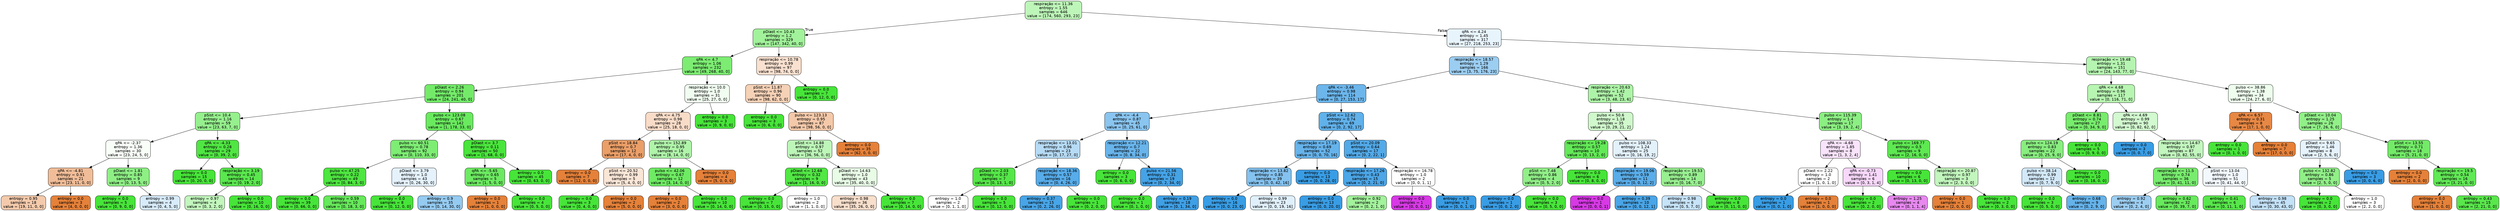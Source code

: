digraph Tree {
node [shape=box, style="filled, rounded", color="black", fontname="helvetica"] ;
edge [fontname="helvetica"] ;
0 [label="respiração <= 11.36\nentropy = 1.55\nsamples = 646\nvalue = [174, 560, 293, 23]", fillcolor="#bef6b9"] ;
1 [label="pDiast <= 10.43\nentropy = 1.2\nsamples = 329\nvalue = [147, 342, 40, 0]", fillcolor="#a1f29a"] ;
0 -> 1 [labeldistance=2.5, labelangle=45, headlabel="True"] ;
2 [label="qPA <= 4.7\nentropy = 1.06\nsamples = 232\nvalue = [49, 268, 40, 0]", fillcolor="#7ced72"] ;
1 -> 2 ;
3 [label="pDiast <= 2.26\nentropy = 0.94\nsamples = 201\nvalue = [24, 241, 40, 0]", fillcolor="#73eb69"] ;
2 -> 3 ;
4 [label="pSist <= 10.4\nentropy = 1.16\nsamples = 59\nvalue = [23, 63, 7, 0]", fillcolor="#96f08e"] ;
3 -> 4 ;
5 [label="qPA <= -2.37\nentropy = 1.36\nsamples = 30\nvalue = [23, 24, 5, 0]", fillcolor="#f9fef8"] ;
4 -> 5 ;
6 [label="qPA <= -4.81\nentropy = 0.91\nsamples = 21\nvalue = [23, 11, 0, 0]", fillcolor="#f1bd98"] ;
5 -> 6 ;
7 [label="entropy = 0.95\nsamples = 18\nvalue = [19, 11, 0, 0]", fillcolor="#f4caac"] ;
6 -> 7 ;
8 [label="entropy = 0.0\nsamples = 3\nvalue = [4, 0, 0, 0]", fillcolor="#e58139"] ;
6 -> 8 ;
9 [label="pDiast <= 1.81\nentropy = 0.85\nsamples = 9\nvalue = [0, 13, 5, 0]", fillcolor="#8eef85"] ;
5 -> 9 ;
10 [label="entropy = 0.0\nsamples = 5\nvalue = [0, 9, 0, 0]", fillcolor="#47e539"] ;
9 -> 10 ;
11 [label="entropy = 0.99\nsamples = 4\nvalue = [0, 4, 5, 0]", fillcolor="#d7ebfa"] ;
9 -> 11 ;
12 [label="qPA <= -4.33\nentropy = 0.28\nsamples = 29\nvalue = [0, 39, 2, 0]", fillcolor="#50e643"] ;
4 -> 12 ;
13 [label="entropy = 0.0\nsamples = 15\nvalue = [0, 20, 0, 0]", fillcolor="#47e539"] ;
12 -> 13 ;
14 [label="respiração <= 3.19\nentropy = 0.45\nsamples = 14\nvalue = [0, 19, 2, 0]", fillcolor="#5ae84e"] ;
12 -> 14 ;
15 [label="entropy = 0.97\nsamples = 4\nvalue = [0, 3, 2, 0]", fillcolor="#c2f6bd"] ;
14 -> 15 ;
16 [label="entropy = 0.0\nsamples = 10\nvalue = [0, 16, 0, 0]", fillcolor="#47e539"] ;
14 -> 16 ;
17 [label="pulso <= 123.08\nentropy = 0.67\nsamples = 142\nvalue = [1, 178, 33, 0]", fillcolor="#6aea5f"] ;
3 -> 17 ;
18 [label="pulso <= 60.51\nentropy = 0.78\nsamples = 92\nvalue = [0, 110, 33, 0]", fillcolor="#7eed74"] ;
17 -> 18 ;
19 [label="pulso <= 47.25\nentropy = 0.22\nsamples = 49\nvalue = [0, 84, 3, 0]", fillcolor="#4ee640"] ;
18 -> 19 ;
20 [label="entropy = 0.0\nsamples = 39\nvalue = [0, 66, 0, 0]", fillcolor="#47e539"] ;
19 -> 20 ;
21 [label="entropy = 0.59\nsamples = 10\nvalue = [0, 18, 3, 0]", fillcolor="#66e95a"] ;
19 -> 21 ;
22 [label="pDiast <= 3.79\nentropy = 1.0\nsamples = 43\nvalue = [0, 26, 30, 0]", fillcolor="#e5f2fc"] ;
18 -> 22 ;
23 [label="entropy = 0.0\nsamples = 8\nvalue = [0, 12, 0, 0]", fillcolor="#47e539"] ;
22 -> 23 ;
24 [label="entropy = 0.9\nsamples = 35\nvalue = [0, 14, 30, 0]", fillcolor="#95cbf1"] ;
22 -> 24 ;
25 [label="pDiast <= 3.7\nentropy = 0.11\nsamples = 50\nvalue = [1, 68, 0, 0]", fillcolor="#4ae53c"] ;
17 -> 25 ;
26 [label="qPA <= -5.65\nentropy = 0.65\nsamples = 5\nvalue = [1, 5, 0, 0]", fillcolor="#6cea61"] ;
25 -> 26 ;
27 [label="entropy = 0.0\nsamples = 1\nvalue = [1, 0, 0, 0]", fillcolor="#e58139"] ;
26 -> 27 ;
28 [label="entropy = 0.0\nsamples = 4\nvalue = [0, 5, 0, 0]", fillcolor="#47e539"] ;
26 -> 28 ;
29 [label="entropy = 0.0\nsamples = 45\nvalue = [0, 63, 0, 0]", fillcolor="#47e539"] ;
25 -> 29 ;
30 [label="respiração <= 10.0\nentropy = 1.0\nsamples = 31\nvalue = [25, 27, 0, 0]", fillcolor="#f1fdf0"] ;
2 -> 30 ;
31 [label="qPA <= 4.75\nentropy = 0.98\nsamples = 28\nvalue = [25, 18, 0, 0]", fillcolor="#f8dcc8"] ;
30 -> 31 ;
32 [label="pSist <= 18.84\nentropy = 0.7\nsamples = 12\nvalue = [17, 4, 0, 0]", fillcolor="#eb9f68"] ;
31 -> 32 ;
33 [label="entropy = 0.0\nsamples = 7\nvalue = [12, 0, 0, 0]", fillcolor="#e58139"] ;
32 -> 33 ;
34 [label="pSist <= 20.52\nentropy = 0.99\nsamples = 5\nvalue = [5, 4, 0, 0]", fillcolor="#fae6d7"] ;
32 -> 34 ;
35 [label="entropy = 0.0\nsamples = 3\nvalue = [0, 4, 0, 0]", fillcolor="#47e539"] ;
34 -> 35 ;
36 [label="entropy = 0.0\nsamples = 2\nvalue = [5, 0, 0, 0]", fillcolor="#e58139"] ;
34 -> 36 ;
37 [label="pulso <= 152.89\nentropy = 0.95\nsamples = 16\nvalue = [8, 14, 0, 0]", fillcolor="#b0f4aa"] ;
31 -> 37 ;
38 [label="pulso <= 42.06\nentropy = 0.67\nsamples = 12\nvalue = [3, 14, 0, 0]", fillcolor="#6eeb63"] ;
37 -> 38 ;
39 [label="entropy = 0.0\nsamples = 2\nvalue = [3, 0, 0, 0]", fillcolor="#e58139"] ;
38 -> 39 ;
40 [label="entropy = 0.0\nsamples = 10\nvalue = [0, 14, 0, 0]", fillcolor="#47e539"] ;
38 -> 40 ;
41 [label="entropy = 0.0\nsamples = 4\nvalue = [5, 0, 0, 0]", fillcolor="#e58139"] ;
37 -> 41 ;
42 [label="entropy = 0.0\nsamples = 3\nvalue = [0, 9, 0, 0]", fillcolor="#47e539"] ;
30 -> 42 ;
43 [label="respiração <= 10.78\nentropy = 0.99\nsamples = 97\nvalue = [98, 74, 0, 0]", fillcolor="#f9e0cf"] ;
1 -> 43 ;
44 [label="pSist <= 11.87\nentropy = 0.96\nsamples = 90\nvalue = [98, 62, 0, 0]", fillcolor="#f5d1b6"] ;
43 -> 44 ;
45 [label="entropy = 0.0\nsamples = 3\nvalue = [0, 6, 0, 0]", fillcolor="#47e539"] ;
44 -> 45 ;
46 [label="pulso <= 123.13\nentropy = 0.95\nsamples = 87\nvalue = [98, 56, 0, 0]", fillcolor="#f4c9aa"] ;
44 -> 46 ;
47 [label="pSist <= 14.88\nentropy = 0.97\nsamples = 52\nvalue = [36, 56, 0, 0]", fillcolor="#bdf6b8"] ;
46 -> 47 ;
48 [label="pDiast <= 12.68\nentropy = 0.32\nsamples = 9\nvalue = [1, 16, 0, 0]", fillcolor="#52e745"] ;
47 -> 48 ;
49 [label="entropy = 0.0\nsamples = 7\nvalue = [0, 15, 0, 0]", fillcolor="#47e539"] ;
48 -> 49 ;
50 [label="entropy = 1.0\nsamples = 2\nvalue = [1, 1, 0, 0]", fillcolor="#ffffff"] ;
48 -> 50 ;
51 [label="pDiast <= 14.63\nentropy = 1.0\nsamples = 43\nvalue = [35, 40, 0, 0]", fillcolor="#e8fce6"] ;
47 -> 51 ;
52 [label="entropy = 0.98\nsamples = 36\nvalue = [35, 26, 0, 0]", fillcolor="#f8dfcc"] ;
51 -> 52 ;
53 [label="entropy = 0.0\nsamples = 7\nvalue = [0, 14, 0, 0]", fillcolor="#47e539"] ;
51 -> 53 ;
54 [label="entropy = 0.0\nsamples = 35\nvalue = [62, 0, 0, 0]", fillcolor="#e58139"] ;
46 -> 54 ;
55 [label="entropy = 0.0\nsamples = 7\nvalue = [0, 12, 0, 0]", fillcolor="#47e539"] ;
43 -> 55 ;
56 [label="qPA <= 4.24\nentropy = 1.45\nsamples = 317\nvalue = [27, 218, 253, 23]", fillcolor="#e8f4fc"] ;
0 -> 56 [labeldistance=2.5, labelangle=-45, headlabel="False"] ;
57 [label="respiração <= 18.57\nentropy = 1.29\nsamples = 166\nvalue = [3, 75, 176, 23]", fillcolor="#9ccef2"] ;
56 -> 57 ;
58 [label="qPA <= -3.46\nentropy = 0.98\nsamples = 114\nvalue = [0, 27, 153, 17]", fillcolor="#6cb6ec"] ;
57 -> 58 ;
59 [label="qPA <= -4.4\nentropy = 0.87\nsamples = 45\nvalue = [0, 25, 61, 0]", fillcolor="#8ac5f0"] ;
58 -> 59 ;
60 [label="respiração <= 13.01\nentropy = 0.96\nsamples = 23\nvalue = [0, 17, 27, 0]", fillcolor="#b6dbf5"] ;
59 -> 60 ;
61 [label="pDiast <= 2.03\nentropy = 0.37\nsamples = 7\nvalue = [0, 13, 1, 0]", fillcolor="#55e748"] ;
60 -> 61 ;
62 [label="entropy = 1.0\nsamples = 2\nvalue = [0, 1, 1, 0]", fillcolor="#ffffff"] ;
61 -> 62 ;
63 [label="entropy = 0.0\nsamples = 5\nvalue = [0, 12, 0, 0]", fillcolor="#47e539"] ;
61 -> 63 ;
64 [label="respiração <= 18.36\nentropy = 0.57\nsamples = 16\nvalue = [0, 4, 26, 0]", fillcolor="#57ace9"] ;
60 -> 64 ;
65 [label="entropy = 0.37\nsamples = 15\nvalue = [0, 2, 26, 0]", fillcolor="#48a5e7"] ;
64 -> 65 ;
66 [label="entropy = 0.0\nsamples = 1\nvalue = [0, 2, 0, 0]", fillcolor="#47e539"] ;
64 -> 66 ;
67 [label="respiração <= 12.21\nentropy = 0.7\nsamples = 22\nvalue = [0, 8, 34, 0]", fillcolor="#68b4eb"] ;
59 -> 67 ;
68 [label="entropy = 0.0\nsamples = 3\nvalue = [0, 6, 0, 0]", fillcolor="#47e539"] ;
67 -> 68 ;
69 [label="pulso <= 21.56\nentropy = 0.31\nsamples = 19\nvalue = [0, 2, 34, 0]", fillcolor="#45a3e7"] ;
67 -> 69 ;
70 [label="entropy = 0.0\nsamples = 1\nvalue = [0, 1, 0, 0]", fillcolor="#47e539"] ;
69 -> 70 ;
71 [label="entropy = 0.19\nsamples = 18\nvalue = [0, 1, 34, 0]", fillcolor="#3fa0e6"] ;
69 -> 71 ;
72 [label="pSist <= 12.62\nentropy = 0.74\nsamples = 69\nvalue = [0, 2, 92, 17]", fillcolor="#61b1ea"] ;
58 -> 72 ;
73 [label="respiração <= 17.19\nentropy = 0.69\nsamples = 52\nvalue = [0, 0, 70, 16]", fillcolor="#66b3eb"] ;
72 -> 73 ;
74 [label="respiração <= 13.82\nentropy = 0.85\nsamples = 39\nvalue = [0, 0, 42, 16]", fillcolor="#84c2ef"] ;
73 -> 74 ;
75 [label="entropy = 0.0\nsamples = 16\nvalue = [0, 0, 23, 0]", fillcolor="#399de5"] ;
74 -> 75 ;
76 [label="entropy = 0.99\nsamples = 23\nvalue = [0, 0, 19, 16]", fillcolor="#e0f0fb"] ;
74 -> 76 ;
77 [label="entropy = 0.0\nsamples = 13\nvalue = [0, 0, 28, 0]", fillcolor="#399de5"] ;
73 -> 77 ;
78 [label="pSist <= 20.09\nentropy = 0.64\nsamples = 17\nvalue = [0, 2, 22, 1]", fillcolor="#53aae8"] ;
72 -> 78 ;
79 [label="respiração <= 17.26\nentropy = 0.43\nsamples = 15\nvalue = [0, 2, 21, 0]", fillcolor="#4ca6e7"] ;
78 -> 79 ;
80 [label="entropy = 0.0\nsamples = 13\nvalue = [0, 0, 20, 0]", fillcolor="#399de5"] ;
79 -> 80 ;
81 [label="entropy = 0.92\nsamples = 2\nvalue = [0, 2, 1, 0]", fillcolor="#a3f29c"] ;
79 -> 81 ;
82 [label="respiração <= 16.78\nentropy = 1.0\nsamples = 2\nvalue = [0, 0, 1, 1]", fillcolor="#ffffff"] ;
78 -> 82 ;
83 [label="entropy = 0.0\nsamples = 1\nvalue = [0, 0, 0, 1]", fillcolor="#d739e5"] ;
82 -> 83 ;
84 [label="entropy = 0.0\nsamples = 1\nvalue = [0, 0, 1, 0]", fillcolor="#399de5"] ;
82 -> 84 ;
85 [label="respiração <= 20.63\nentropy = 1.42\nsamples = 52\nvalue = [3, 48, 23, 6]", fillcolor="#aef4a8"] ;
57 -> 85 ;
86 [label="pulso <= 50.6\nentropy = 1.18\nsamples = 35\nvalue = [0, 29, 21, 2]", fillcolor="#d0f8cc"] ;
85 -> 86 ;
87 [label="respiração <= 19.28\nentropy = 0.57\nsamples = 10\nvalue = [0, 13, 2, 0]", fillcolor="#63e957"] ;
86 -> 87 ;
88 [label="pSist <= 7.48\nentropy = 0.86\nsamples = 4\nvalue = [0, 5, 2, 0]", fillcolor="#91ef88"] ;
87 -> 88 ;
89 [label="entropy = 0.0\nsamples = 1\nvalue = [0, 0, 2, 0]", fillcolor="#399de5"] ;
88 -> 89 ;
90 [label="entropy = 0.0\nsamples = 3\nvalue = [0, 5, 0, 0]", fillcolor="#47e539"] ;
88 -> 90 ;
91 [label="entropy = 0.0\nsamples = 6\nvalue = [0, 8, 0, 0]", fillcolor="#47e539"] ;
87 -> 91 ;
92 [label="pulso <= 108.33\nentropy = 1.24\nsamples = 25\nvalue = [0, 16, 19, 2]", fillcolor="#e3f1fb"] ;
86 -> 92 ;
93 [label="respiração <= 19.06\nentropy = 0.59\nsamples = 11\nvalue = [0, 0, 12, 2]", fillcolor="#5aade9"] ;
92 -> 93 ;
94 [label="entropy = 0.0\nsamples = 1\nvalue = [0, 0, 0, 1]", fillcolor="#d739e5"] ;
93 -> 94 ;
95 [label="entropy = 0.39\nsamples = 10\nvalue = [0, 0, 12, 1]", fillcolor="#49a5e7"] ;
93 -> 95 ;
96 [label="respiração <= 19.53\nentropy = 0.89\nsamples = 14\nvalue = [0, 16, 7, 0]", fillcolor="#98f090"] ;
92 -> 96 ;
97 [label="entropy = 0.98\nsamples = 6\nvalue = [0, 5, 7, 0]", fillcolor="#c6e3f8"] ;
96 -> 97 ;
98 [label="entropy = 0.0\nsamples = 8\nvalue = [0, 11, 0, 0]", fillcolor="#47e539"] ;
96 -> 98 ;
99 [label="pulso <= 115.39\nentropy = 1.4\nsamples = 17\nvalue = [3, 19, 2, 4]", fillcolor="#8cef83"] ;
85 -> 99 ;
100 [label="qPA <= -4.68\nentropy = 1.85\nsamples = 8\nvalue = [1, 3, 2, 4]", fillcolor="#f9e3fb"] ;
99 -> 100 ;
101 [label="pDiast <= 2.22\nentropy = 1.0\nsamples = 2\nvalue = [1, 0, 1, 0]", fillcolor="#ffffff"] ;
100 -> 101 ;
102 [label="entropy = 0.0\nsamples = 1\nvalue = [0, 0, 1, 0]", fillcolor="#399de5"] ;
101 -> 102 ;
103 [label="entropy = 0.0\nsamples = 1\nvalue = [1, 0, 0, 0]", fillcolor="#e58139"] ;
101 -> 103 ;
104 [label="qPA <= -0.73\nentropy = 1.41\nsamples = 6\nvalue = [0, 3, 1, 4]", fillcolor="#f7d7fa"] ;
100 -> 104 ;
105 [label="entropy = 0.0\nsamples = 2\nvalue = [0, 2, 0, 0]", fillcolor="#47e539"] ;
104 -> 105 ;
106 [label="entropy = 1.25\nsamples = 4\nvalue = [0, 1, 1, 4]", fillcolor="#e788ef"] ;
104 -> 106 ;
107 [label="pulso <= 169.77\nentropy = 0.5\nsamples = 9\nvalue = [2, 16, 0, 0]", fillcolor="#5ee852"] ;
99 -> 107 ;
108 [label="entropy = 0.0\nsamples = 6\nvalue = [0, 13, 0, 0]", fillcolor="#47e539"] ;
107 -> 108 ;
109 [label="respiração <= 20.87\nentropy = 0.97\nsamples = 3\nvalue = [2, 3, 0, 0]", fillcolor="#c2f6bd"] ;
107 -> 109 ;
110 [label="entropy = 0.0\nsamples = 1\nvalue = [2, 0, 0, 0]", fillcolor="#e58139"] ;
109 -> 110 ;
111 [label="entropy = 0.0\nsamples = 2\nvalue = [0, 3, 0, 0]", fillcolor="#47e539"] ;
109 -> 111 ;
112 [label="respiração <= 19.48\nentropy = 1.31\nsamples = 151\nvalue = [24, 143, 77, 0]", fillcolor="#b6f5b1"] ;
56 -> 112 ;
113 [label="qPA <= 4.68\nentropy = 0.96\nsamples = 117\nvalue = [0, 116, 71, 0]", fillcolor="#b8f5b2"] ;
112 -> 113 ;
114 [label="pDiast <= 8.81\nentropy = 0.74\nsamples = 27\nvalue = [0, 34, 9, 0]", fillcolor="#78ec6d"] ;
113 -> 114 ;
115 [label="pulso <= 124.19\nentropy = 0.83\nsamples = 22\nvalue = [0, 25, 9, 0]", fillcolor="#89ee80"] ;
114 -> 115 ;
116 [label="pulso <= 38.14\nentropy = 0.99\nsamples = 12\nvalue = [0, 7, 9, 0]", fillcolor="#d3e9f9"] ;
115 -> 116 ;
117 [label="entropy = 0.0\nsamples = 3\nvalue = [0, 5, 0, 0]", fillcolor="#47e539"] ;
116 -> 117 ;
118 [label="entropy = 0.68\nsamples = 9\nvalue = [0, 2, 9, 0]", fillcolor="#65b3eb"] ;
116 -> 118 ;
119 [label="entropy = 0.0\nsamples = 10\nvalue = [0, 18, 0, 0]", fillcolor="#47e539"] ;
115 -> 119 ;
120 [label="entropy = 0.0\nsamples = 5\nvalue = [0, 9, 0, 0]", fillcolor="#47e539"] ;
114 -> 120 ;
121 [label="qPA <= 4.69\nentropy = 0.99\nsamples = 90\nvalue = [0, 82, 62, 0]", fillcolor="#d2f9cf"] ;
113 -> 121 ;
122 [label="entropy = 0.0\nsamples = 3\nvalue = [0, 0, 7, 0]", fillcolor="#399de5"] ;
121 -> 122 ;
123 [label="respiração <= 14.67\nentropy = 0.97\nsamples = 87\nvalue = [0, 82, 55, 0]", fillcolor="#c2f6be"] ;
121 -> 123 ;
124 [label="respiração <= 11.5\nentropy = 0.74\nsamples = 36\nvalue = [0, 41, 11, 0]", fillcolor="#78ec6e"] ;
123 -> 124 ;
125 [label="entropy = 0.92\nsamples = 4\nvalue = [0, 2, 4, 0]", fillcolor="#9ccef2"] ;
124 -> 125 ;
126 [label="entropy = 0.62\nsamples = 32\nvalue = [0, 39, 7, 0]", fillcolor="#68ea5d"] ;
124 -> 126 ;
127 [label="pSist <= 13.04\nentropy = 1.0\nsamples = 51\nvalue = [0, 41, 44, 0]", fillcolor="#f2f8fd"] ;
123 -> 127 ;
128 [label="entropy = 0.41\nsamples = 6\nvalue = [0, 11, 1, 0]", fillcolor="#58e74b"] ;
127 -> 128 ;
129 [label="entropy = 0.98\nsamples = 45\nvalue = [0, 30, 43, 0]", fillcolor="#c3e1f7"] ;
127 -> 129 ;
130 [label="pulso <= 38.86\nentropy = 1.38\nsamples = 34\nvalue = [24, 27, 6, 0]", fillcolor="#eefded"] ;
112 -> 130 ;
131 [label="qPA <= 6.57\nentropy = 0.31\nsamples = 8\nvalue = [17, 1, 0, 0]", fillcolor="#e78845"] ;
130 -> 131 ;
132 [label="entropy = 0.0\nsamples = 1\nvalue = [0, 1, 0, 0]", fillcolor="#47e539"] ;
131 -> 132 ;
133 [label="entropy = 0.0\nsamples = 7\nvalue = [17, 0, 0, 0]", fillcolor="#e58139"] ;
131 -> 133 ;
134 [label="pDiast <= 10.04\nentropy = 1.25\nsamples = 26\nvalue = [7, 26, 6, 0]", fillcolor="#92f089"] ;
130 -> 134 ;
135 [label="pDiast <= 9.65\nentropy = 1.46\nsamples = 8\nvalue = [2, 5, 6, 0]", fillcolor="#e6f3fc"] ;
134 -> 135 ;
136 [label="pulso <= 132.82\nentropy = 0.86\nsamples = 5\nvalue = [2, 5, 0, 0]", fillcolor="#91ef88"] ;
135 -> 136 ;
137 [label="entropy = 0.0\nsamples = 2\nvalue = [0, 3, 0, 0]", fillcolor="#47e539"] ;
136 -> 137 ;
138 [label="entropy = 1.0\nsamples = 3\nvalue = [2, 2, 0, 0]", fillcolor="#ffffff"] ;
136 -> 138 ;
139 [label="entropy = 0.0\nsamples = 3\nvalue = [0, 0, 6, 0]", fillcolor="#399de5"] ;
135 -> 139 ;
140 [label="pSist <= 13.55\nentropy = 0.71\nsamples = 18\nvalue = [5, 21, 0, 0]", fillcolor="#73eb68"] ;
134 -> 140 ;
141 [label="entropy = 0.0\nsamples = 2\nvalue = [2, 0, 0, 0]", fillcolor="#e58139"] ;
140 -> 141 ;
142 [label="respiração <= 19.5\nentropy = 0.54\nsamples = 16\nvalue = [3, 21, 0, 0]", fillcolor="#61e955"] ;
140 -> 142 ;
143 [label="entropy = 0.0\nsamples = 1\nvalue = [1, 0, 0, 0]", fillcolor="#e58139"] ;
142 -> 143 ;
144 [label="entropy = 0.43\nsamples = 15\nvalue = [2, 21, 0, 0]", fillcolor="#59e74c"] ;
142 -> 144 ;
}